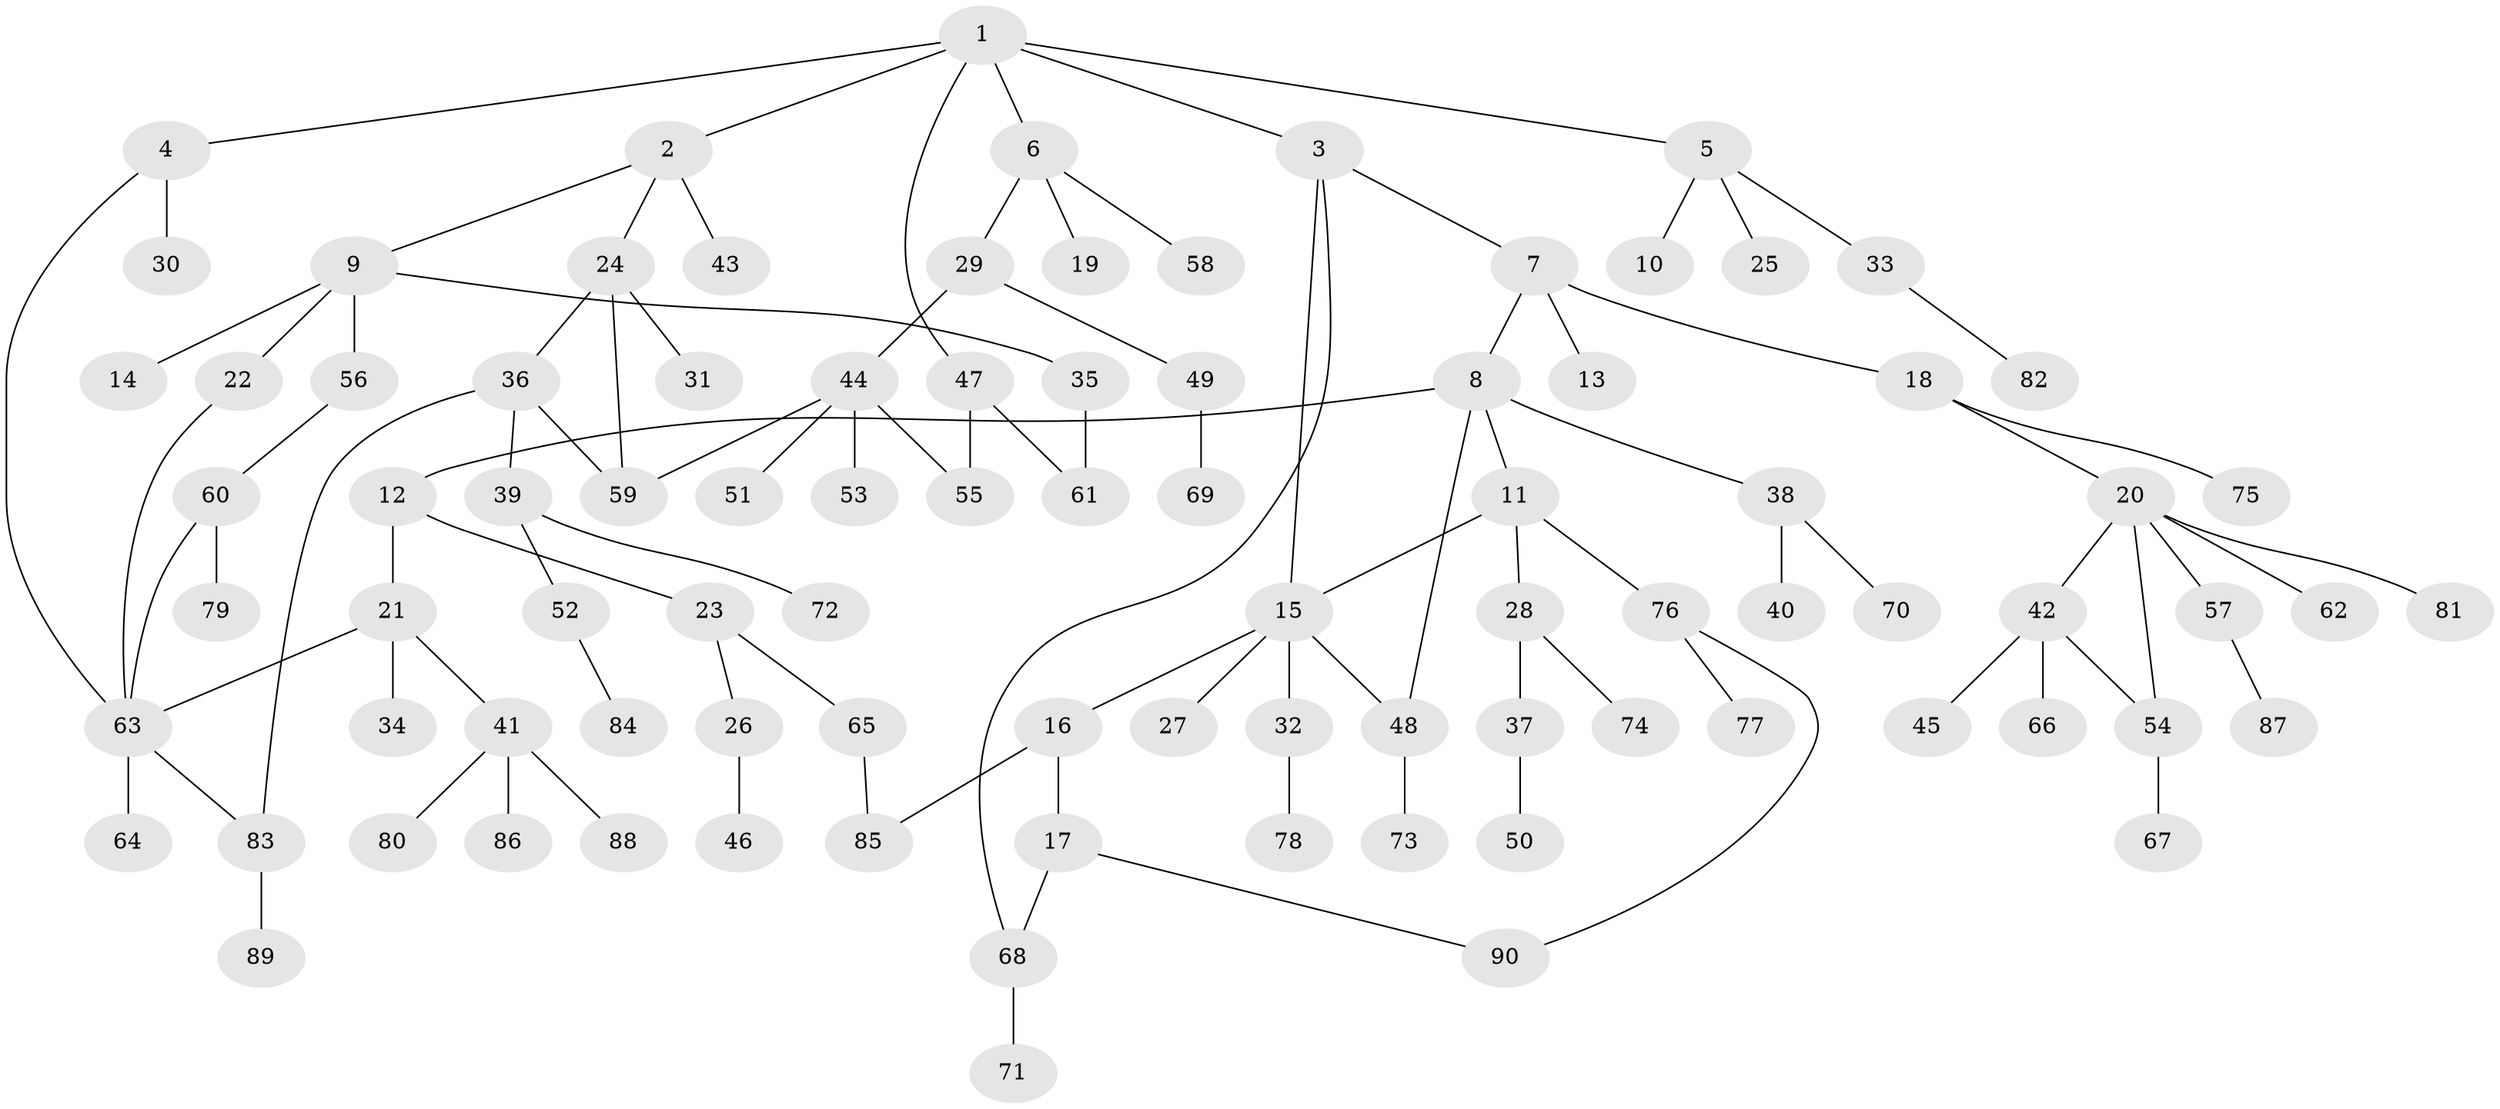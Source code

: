 // Generated by graph-tools (version 1.1) at 2025/42/03/09/25 04:42:37]
// undirected, 90 vertices, 103 edges
graph export_dot {
graph [start="1"]
  node [color=gray90,style=filled];
  1;
  2;
  3;
  4;
  5;
  6;
  7;
  8;
  9;
  10;
  11;
  12;
  13;
  14;
  15;
  16;
  17;
  18;
  19;
  20;
  21;
  22;
  23;
  24;
  25;
  26;
  27;
  28;
  29;
  30;
  31;
  32;
  33;
  34;
  35;
  36;
  37;
  38;
  39;
  40;
  41;
  42;
  43;
  44;
  45;
  46;
  47;
  48;
  49;
  50;
  51;
  52;
  53;
  54;
  55;
  56;
  57;
  58;
  59;
  60;
  61;
  62;
  63;
  64;
  65;
  66;
  67;
  68;
  69;
  70;
  71;
  72;
  73;
  74;
  75;
  76;
  77;
  78;
  79;
  80;
  81;
  82;
  83;
  84;
  85;
  86;
  87;
  88;
  89;
  90;
  1 -- 2;
  1 -- 3;
  1 -- 4;
  1 -- 5;
  1 -- 6;
  1 -- 47;
  2 -- 9;
  2 -- 24;
  2 -- 43;
  3 -- 7;
  3 -- 68;
  3 -- 15;
  4 -- 30;
  4 -- 63;
  5 -- 10;
  5 -- 25;
  5 -- 33;
  6 -- 19;
  6 -- 29;
  6 -- 58;
  7 -- 8;
  7 -- 13;
  7 -- 18;
  8 -- 11;
  8 -- 12;
  8 -- 38;
  8 -- 48;
  9 -- 14;
  9 -- 22;
  9 -- 35;
  9 -- 56;
  11 -- 15;
  11 -- 28;
  11 -- 76;
  12 -- 21;
  12 -- 23;
  15 -- 16;
  15 -- 27;
  15 -- 32;
  15 -- 48;
  16 -- 17;
  16 -- 85;
  17 -- 90;
  17 -- 68;
  18 -- 20;
  18 -- 75;
  20 -- 42;
  20 -- 57;
  20 -- 62;
  20 -- 81;
  20 -- 54;
  21 -- 34;
  21 -- 41;
  21 -- 63;
  22 -- 63;
  23 -- 26;
  23 -- 65;
  24 -- 31;
  24 -- 36;
  24 -- 59;
  26 -- 46;
  28 -- 37;
  28 -- 74;
  29 -- 44;
  29 -- 49;
  32 -- 78;
  33 -- 82;
  35 -- 61;
  36 -- 39;
  36 -- 83;
  36 -- 59;
  37 -- 50;
  38 -- 40;
  38 -- 70;
  39 -- 52;
  39 -- 72;
  41 -- 80;
  41 -- 86;
  41 -- 88;
  42 -- 45;
  42 -- 54;
  42 -- 66;
  44 -- 51;
  44 -- 53;
  44 -- 55;
  44 -- 59;
  47 -- 61;
  47 -- 55;
  48 -- 73;
  49 -- 69;
  52 -- 84;
  54 -- 67;
  56 -- 60;
  57 -- 87;
  60 -- 79;
  60 -- 63;
  63 -- 64;
  63 -- 83;
  65 -- 85;
  68 -- 71;
  76 -- 77;
  76 -- 90;
  83 -- 89;
}
